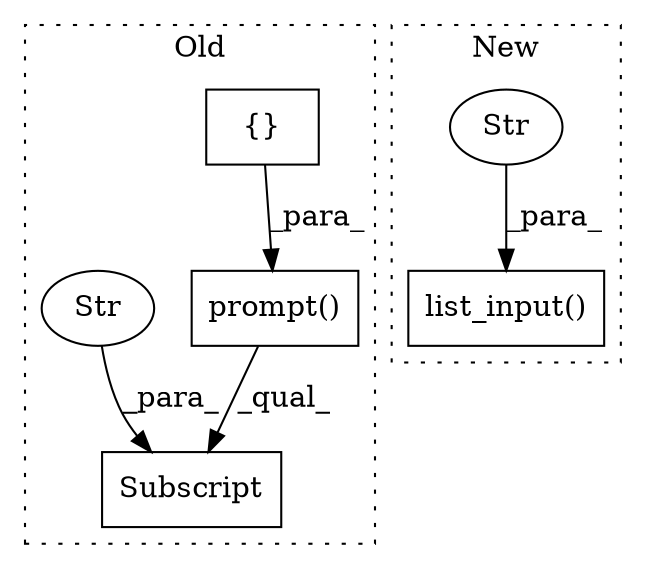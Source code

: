digraph G {
subgraph cluster0 {
1 [label="{}" a="59" s="470,725" l="8,0" shape="box"];
4 [label="Subscript" a="63" s="743,0" l="33,0" shape="box"];
5 [label="Str" a="66" s="769" l="6" shape="ellipse"];
6 [label="prompt()" a="75" s="743,767" l="11,1" shape="box"];
label = "Old";
style="dotted";
}
subgraph cluster1 {
2 [label="list_input()" a="75" s="537,639" l="15,23" shape="box"];
3 [label="Str" a="66" s="552" l="87" shape="ellipse"];
label = "New";
style="dotted";
}
1 -> 6 [label="_para_"];
3 -> 2 [label="_para_"];
5 -> 4 [label="_para_"];
6 -> 4 [label="_qual_"];
}